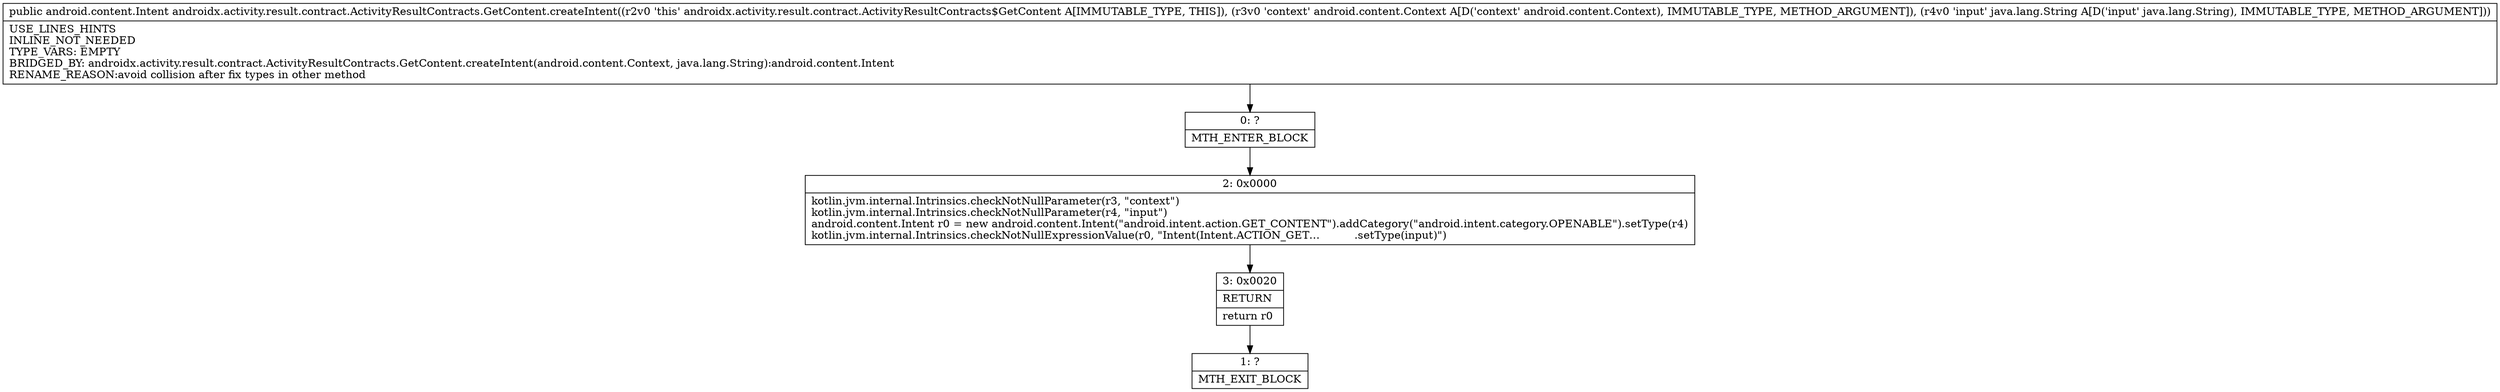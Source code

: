 digraph "CFG forandroidx.activity.result.contract.ActivityResultContracts.GetContent.createIntent(Landroid\/content\/Context;Ljava\/lang\/String;)Landroid\/content\/Intent;" {
Node_0 [shape=record,label="{0\:\ ?|MTH_ENTER_BLOCK\l}"];
Node_2 [shape=record,label="{2\:\ 0x0000|kotlin.jvm.internal.Intrinsics.checkNotNullParameter(r3, \"context\")\lkotlin.jvm.internal.Intrinsics.checkNotNullParameter(r4, \"input\")\landroid.content.Intent r0 = new android.content.Intent(\"android.intent.action.GET_CONTENT\").addCategory(\"android.intent.category.OPENABLE\").setType(r4)\lkotlin.jvm.internal.Intrinsics.checkNotNullExpressionValue(r0, \"Intent(Intent.ACTION_GET…          .setType(input)\")\l}"];
Node_3 [shape=record,label="{3\:\ 0x0020|RETURN\l|return r0\l}"];
Node_1 [shape=record,label="{1\:\ ?|MTH_EXIT_BLOCK\l}"];
MethodNode[shape=record,label="{public android.content.Intent androidx.activity.result.contract.ActivityResultContracts.GetContent.createIntent((r2v0 'this' androidx.activity.result.contract.ActivityResultContracts$GetContent A[IMMUTABLE_TYPE, THIS]), (r3v0 'context' android.content.Context A[D('context' android.content.Context), IMMUTABLE_TYPE, METHOD_ARGUMENT]), (r4v0 'input' java.lang.String A[D('input' java.lang.String), IMMUTABLE_TYPE, METHOD_ARGUMENT]))  | USE_LINES_HINTS\lINLINE_NOT_NEEDED\lTYPE_VARS: EMPTY\lBRIDGED_BY: androidx.activity.result.contract.ActivityResultContracts.GetContent.createIntent(android.content.Context, java.lang.String):android.content.Intent\lRENAME_REASON:avoid collision after fix types in other method\l}"];
MethodNode -> Node_0;Node_0 -> Node_2;
Node_2 -> Node_3;
Node_3 -> Node_1;
}

